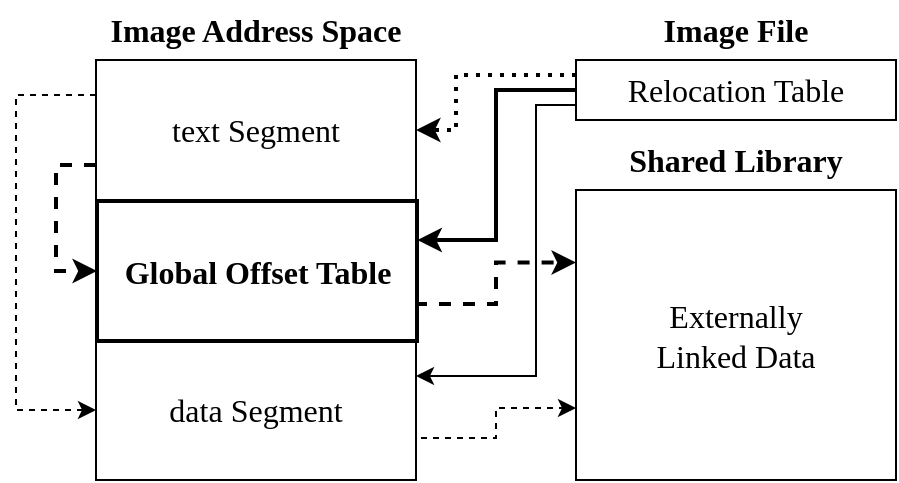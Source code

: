 <mxfile version="21.6.2" type="device">
  <diagram id="DlCl56ASFMyrzOr43R92" name="Page-1">
    <mxGraphModel dx="277" dy="1046" grid="1" gridSize="5" guides="1" tooltips="1" connect="1" arrows="1" fold="1" page="0" pageScale="1" pageWidth="850" pageHeight="1100" math="0" shadow="0">
      <root>
        <mxCell id="0" />
        <mxCell id="1" parent="0" />
        <mxCell id="aM9gHYL7zGD2pZMQ100L-62" style="edgeStyle=orthogonalEdgeStyle;rounded=0;orthogonalLoop=1;jettySize=auto;html=1;exitX=0;exitY=0.5;exitDx=0;exitDy=0;entryX=1.001;entryY=0.28;entryDx=0;entryDy=0;fontFamily=LMRoman10-Regular;fontSize=16;strokeWidth=2;entryPerimeter=0;" parent="1" source="aM9gHYL7zGD2pZMQ100L-22" target="aM9gHYL7zGD2pZMQ100L-39" edge="1">
          <mxGeometry relative="1" as="geometry">
            <Array as="points">
              <mxPoint x="720" y="405" />
              <mxPoint x="720" y="480" />
              <mxPoint x="680" y="480" />
            </Array>
          </mxGeometry>
        </mxCell>
        <mxCell id="aM9gHYL7zGD2pZMQ100L-63" style="edgeStyle=orthogonalEdgeStyle;rounded=0;orthogonalLoop=1;jettySize=auto;html=1;exitX=0;exitY=0.75;exitDx=0;exitDy=0;entryX=1;entryY=0.25;entryDx=0;entryDy=0;fontFamily=LMRoman10-Regular;fontSize=16;" parent="1" source="aM9gHYL7zGD2pZMQ100L-22" target="aM9gHYL7zGD2pZMQ100L-40" edge="1">
          <mxGeometry relative="1" as="geometry">
            <Array as="points">
              <mxPoint x="740" y="412" />
              <mxPoint x="740" y="548" />
              <mxPoint x="680" y="548" />
            </Array>
          </mxGeometry>
        </mxCell>
        <mxCell id="aM9gHYL7zGD2pZMQ100L-67" style="edgeStyle=orthogonalEdgeStyle;rounded=0;orthogonalLoop=1;jettySize=auto;html=1;exitX=0;exitY=0.25;exitDx=0;exitDy=0;entryX=1;entryY=0.5;entryDx=0;entryDy=0;dashed=1;strokeWidth=2;fontFamily=LMRoman10-Regular;fontSize=16;dashPattern=1 2;" parent="1" source="aM9gHYL7zGD2pZMQ100L-22" target="aM9gHYL7zGD2pZMQ100L-38" edge="1">
          <mxGeometry relative="1" as="geometry">
            <Array as="points">
              <mxPoint x="700" y="398" />
              <mxPoint x="700" y="425" />
            </Array>
          </mxGeometry>
        </mxCell>
        <mxCell id="aM9gHYL7zGD2pZMQ100L-22" value="&lt;font style=&quot;font-size: 16px;&quot; face=&quot;LMRoman10-Regular&quot;&gt;Relocation Table&lt;br&gt;&lt;/font&gt;" style="rounded=0;whiteSpace=wrap;html=1;strokeWidth=1;" parent="1" vertex="1">
          <mxGeometry x="760" y="390" width="160" height="30" as="geometry" />
        </mxCell>
        <mxCell id="aM9gHYL7zGD2pZMQ100L-64" style="edgeStyle=orthogonalEdgeStyle;rounded=0;orthogonalLoop=1;jettySize=auto;html=1;exitX=0;exitY=0.25;exitDx=0;exitDy=0;entryX=0;entryY=0.5;entryDx=0;entryDy=0;fontFamily=LMRoman10-Regular;fontSize=16;dashed=1;" parent="1" source="aM9gHYL7zGD2pZMQ100L-38" target="aM9gHYL7zGD2pZMQ100L-40" edge="1">
          <mxGeometry relative="1" as="geometry">
            <Array as="points">
              <mxPoint x="480" y="408" />
              <mxPoint x="480" y="565" />
            </Array>
          </mxGeometry>
        </mxCell>
        <mxCell id="aM9gHYL7zGD2pZMQ100L-65" style="edgeStyle=orthogonalEdgeStyle;rounded=0;orthogonalLoop=1;jettySize=auto;html=1;exitX=0;exitY=0.75;exitDx=0;exitDy=0;entryX=0;entryY=0.5;entryDx=0;entryDy=0;dashed=1;fontFamily=LMRoman10-Regular;fontSize=16;strokeWidth=2;" parent="1" source="aM9gHYL7zGD2pZMQ100L-38" target="aM9gHYL7zGD2pZMQ100L-39" edge="1">
          <mxGeometry relative="1" as="geometry">
            <Array as="points">
              <mxPoint x="500" y="442" />
              <mxPoint x="500" y="495" />
            </Array>
          </mxGeometry>
        </mxCell>
        <mxCell id="aM9gHYL7zGD2pZMQ100L-38" value="&lt;font face=&quot;LMRoman10-Regular&quot; style=&quot;font-size: 16px;&quot;&gt;text Segment&lt;/font&gt;" style="rounded=0;whiteSpace=wrap;html=1;" parent="1" vertex="1">
          <mxGeometry x="520" y="390" width="160" height="70" as="geometry" />
        </mxCell>
        <mxCell id="aM9gHYL7zGD2pZMQ100L-59" style="edgeStyle=orthogonalEdgeStyle;rounded=0;orthogonalLoop=1;jettySize=auto;html=1;exitX=1;exitY=0.75;exitDx=0;exitDy=0;entryX=0;entryY=0.25;entryDx=0;entryDy=0;dashed=1;fontFamily=LMRoman10-Regular;fontSize=16;strokeWidth=2;" parent="1" source="aM9gHYL7zGD2pZMQ100L-39" target="aM9gHYL7zGD2pZMQ100L-55" edge="1">
          <mxGeometry relative="1" as="geometry">
            <Array as="points">
              <mxPoint x="720" y="512" />
              <mxPoint x="720" y="491" />
            </Array>
          </mxGeometry>
        </mxCell>
        <mxCell id="aM9gHYL7zGD2pZMQ100L-57" style="edgeStyle=orthogonalEdgeStyle;rounded=0;orthogonalLoop=1;jettySize=auto;html=1;exitX=1;exitY=0.75;exitDx=0;exitDy=0;entryX=0;entryY=0.75;entryDx=0;entryDy=0;dashed=1;fontFamily=LMRoman10-Regular;fontSize=16;" parent="1" source="aM9gHYL7zGD2pZMQ100L-40" target="aM9gHYL7zGD2pZMQ100L-55" edge="1">
          <mxGeometry relative="1" as="geometry">
            <Array as="points">
              <mxPoint x="680" y="579" />
              <mxPoint x="720" y="579" />
              <mxPoint x="720" y="564" />
              <mxPoint x="760" y="564" />
            </Array>
          </mxGeometry>
        </mxCell>
        <mxCell id="aM9gHYL7zGD2pZMQ100L-40" value="&lt;font face=&quot;LMRoman10-Regular&quot; style=&quot;font-size: 16px;&quot;&gt;data Segment&lt;/font&gt;" style="rounded=0;whiteSpace=wrap;html=1;" parent="1" vertex="1">
          <mxGeometry x="520" y="530" width="160" height="70" as="geometry" />
        </mxCell>
        <mxCell id="aM9gHYL7zGD2pZMQ100L-45" value="&lt;b&gt;Image Address Space&lt;/b&gt;" style="text;html=1;strokeColor=none;fillColor=none;align=center;verticalAlign=middle;whiteSpace=wrap;rounded=0;fontFamily=LMRoman10-Regular;fontSize=16;fontColor=default;" parent="1" vertex="1">
          <mxGeometry x="520" y="360" width="160" height="30" as="geometry" />
        </mxCell>
        <mxCell id="aM9gHYL7zGD2pZMQ100L-55" value="&lt;font face=&quot;LMRoman10-Regular&quot; style=&quot;font-size: 16px;&quot;&gt;Externally&lt;br&gt;Linked&amp;nbsp;Data&lt;/font&gt;" style="rounded=0;whiteSpace=wrap;html=1;" parent="1" vertex="1">
          <mxGeometry x="760" y="455" width="160" height="145" as="geometry" />
        </mxCell>
        <mxCell id="aM9gHYL7zGD2pZMQ100L-60" value="&lt;b&gt;Shared Library&lt;/b&gt;" style="text;html=1;strokeColor=none;fillColor=none;align=center;verticalAlign=middle;whiteSpace=wrap;rounded=0;fontFamily=LMRoman10-Regular;fontSize=16;fontColor=default;" parent="1" vertex="1">
          <mxGeometry x="760" y="425" width="160" height="30" as="geometry" />
        </mxCell>
        <mxCell id="aM9gHYL7zGD2pZMQ100L-61" value="&lt;b&gt;Image File&lt;/b&gt;" style="text;html=1;strokeColor=none;fillColor=none;align=center;verticalAlign=middle;whiteSpace=wrap;rounded=0;fontFamily=LMRoman10-Regular;fontSize=16;fontColor=default;" parent="1" vertex="1">
          <mxGeometry x="760" y="360" width="160" height="30" as="geometry" />
        </mxCell>
        <mxCell id="aM9gHYL7zGD2pZMQ100L-39" value="&lt;font face=&quot;LMRoman10-Regular&quot; style=&quot;font-size: 16px;&quot;&gt;&lt;b&gt;Global Offset Table&lt;/b&gt;&lt;/font&gt;" style="rounded=0;whiteSpace=wrap;html=1;strokeWidth=2;" parent="1" vertex="1">
          <mxGeometry x="520.5" y="460.5" width="160" height="70" as="geometry" />
        </mxCell>
      </root>
    </mxGraphModel>
  </diagram>
</mxfile>
